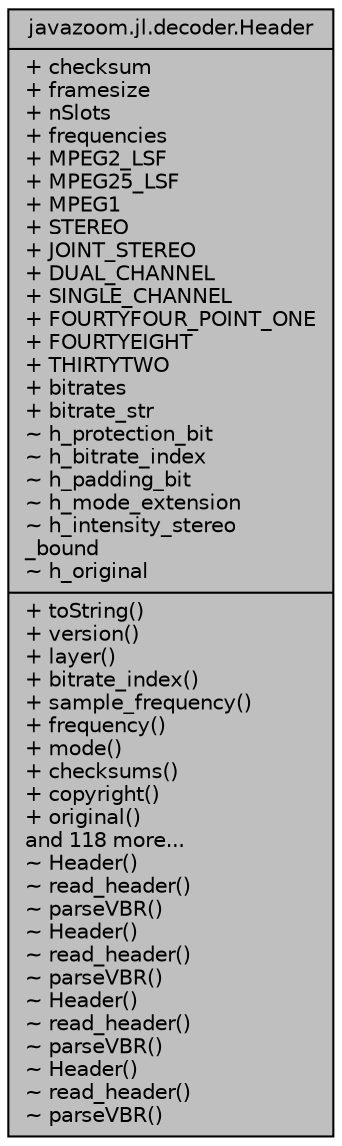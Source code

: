 digraph "javazoom.jl.decoder.Header"
{
 // LATEX_PDF_SIZE
  edge [fontname="Helvetica",fontsize="10",labelfontname="Helvetica",labelfontsize="10"];
  node [fontname="Helvetica",fontsize="10",shape=record];
  Node1 [label="{javazoom.jl.decoder.Header\n|+ checksum\l+ framesize\l+ nSlots\l+ frequencies\l+ MPEG2_LSF\l+ MPEG25_LSF\l+ MPEG1\l+ STEREO\l+ JOINT_STEREO\l+ DUAL_CHANNEL\l+ SINGLE_CHANNEL\l+ FOURTYFOUR_POINT_ONE\l+ FOURTYEIGHT\l+ THIRTYTWO\l+ bitrates\l+ bitrate_str\l~ h_protection_bit\l~ h_bitrate_index\l~ h_padding_bit\l~ h_mode_extension\l~ h_intensity_stereo\l_bound\l~ h_original\l|+ toString()\l+ version()\l+ layer()\l+ bitrate_index()\l+ sample_frequency()\l+ frequency()\l+ mode()\l+ checksums()\l+ copyright()\l+ original()\land 118 more...\l~ Header()\l~ read_header()\l~ parseVBR()\l~ Header()\l~ read_header()\l~ parseVBR()\l~ Header()\l~ read_header()\l~ parseVBR()\l~ Header()\l~ read_header()\l~ parseVBR()\l}",height=0.2,width=0.4,color="black", fillcolor="grey75", style="filled", fontcolor="black",tooltip=" "];
}
